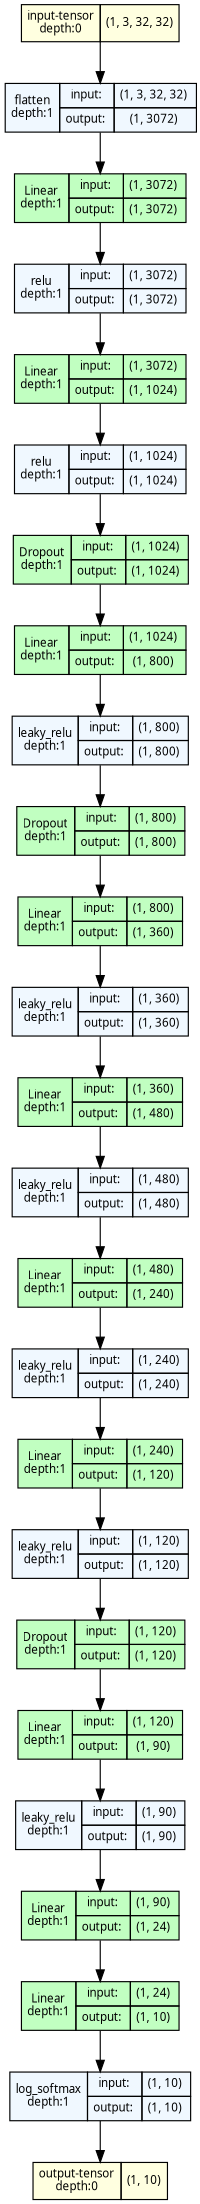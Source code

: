 strict digraph model {
	graph [ordering=in rankdir=TB size="14.7,14.7"]
	node [align=left fontname="Linux libertine" fontsize=10 height=0.2 margin=0 ranksep=0.1 shape=plaintext style=filled]
	edge [fontsize=10]
	0 [label=<
                    <TABLE BORDER="0" CELLBORDER="1"
                    CELLSPACING="0" CELLPADDING="4">
                        <TR><TD>input-tensor<BR/>depth:0</TD><TD>(1, 3, 32, 32)</TD></TR>
                    </TABLE>> fillcolor=lightyellow]
	1 [label=<
                    <TABLE BORDER="0" CELLBORDER="1"
                    CELLSPACING="0" CELLPADDING="4">
                    <TR>
                        <TD ROWSPAN="2">flatten<BR/>depth:1</TD>
                        <TD COLSPAN="2">input:</TD>
                        <TD COLSPAN="2">(1, 3, 32, 32) </TD>
                    </TR>
                    <TR>
                        <TD COLSPAN="2">output: </TD>
                        <TD COLSPAN="2">(1, 3072) </TD>
                    </TR>
                    </TABLE>> fillcolor=aliceblue]
	2 [label=<
                    <TABLE BORDER="0" CELLBORDER="1"
                    CELLSPACING="0" CELLPADDING="4">
                    <TR>
                        <TD ROWSPAN="2">Linear<BR/>depth:1</TD>
                        <TD COLSPAN="2">input:</TD>
                        <TD COLSPAN="2">(1, 3072) </TD>
                    </TR>
                    <TR>
                        <TD COLSPAN="2">output: </TD>
                        <TD COLSPAN="2">(1, 3072) </TD>
                    </TR>
                    </TABLE>> fillcolor=darkseagreen1]
	3 [label=<
                    <TABLE BORDER="0" CELLBORDER="1"
                    CELLSPACING="0" CELLPADDING="4">
                    <TR>
                        <TD ROWSPAN="2">relu<BR/>depth:1</TD>
                        <TD COLSPAN="2">input:</TD>
                        <TD COLSPAN="2">(1, 3072) </TD>
                    </TR>
                    <TR>
                        <TD COLSPAN="2">output: </TD>
                        <TD COLSPAN="2">(1, 3072) </TD>
                    </TR>
                    </TABLE>> fillcolor=aliceblue]
	4 [label=<
                    <TABLE BORDER="0" CELLBORDER="1"
                    CELLSPACING="0" CELLPADDING="4">
                    <TR>
                        <TD ROWSPAN="2">Linear<BR/>depth:1</TD>
                        <TD COLSPAN="2">input:</TD>
                        <TD COLSPAN="2">(1, 3072) </TD>
                    </TR>
                    <TR>
                        <TD COLSPAN="2">output: </TD>
                        <TD COLSPAN="2">(1, 1024) </TD>
                    </TR>
                    </TABLE>> fillcolor=darkseagreen1]
	5 [label=<
                    <TABLE BORDER="0" CELLBORDER="1"
                    CELLSPACING="0" CELLPADDING="4">
                    <TR>
                        <TD ROWSPAN="2">relu<BR/>depth:1</TD>
                        <TD COLSPAN="2">input:</TD>
                        <TD COLSPAN="2">(1, 1024) </TD>
                    </TR>
                    <TR>
                        <TD COLSPAN="2">output: </TD>
                        <TD COLSPAN="2">(1, 1024) </TD>
                    </TR>
                    </TABLE>> fillcolor=aliceblue]
	6 [label=<
                    <TABLE BORDER="0" CELLBORDER="1"
                    CELLSPACING="0" CELLPADDING="4">
                    <TR>
                        <TD ROWSPAN="2">Dropout<BR/>depth:1</TD>
                        <TD COLSPAN="2">input:</TD>
                        <TD COLSPAN="2">(1, 1024) </TD>
                    </TR>
                    <TR>
                        <TD COLSPAN="2">output: </TD>
                        <TD COLSPAN="2">(1, 1024) </TD>
                    </TR>
                    </TABLE>> fillcolor=darkseagreen1]
	7 [label=<
                    <TABLE BORDER="0" CELLBORDER="1"
                    CELLSPACING="0" CELLPADDING="4">
                    <TR>
                        <TD ROWSPAN="2">Linear<BR/>depth:1</TD>
                        <TD COLSPAN="2">input:</TD>
                        <TD COLSPAN="2">(1, 1024) </TD>
                    </TR>
                    <TR>
                        <TD COLSPAN="2">output: </TD>
                        <TD COLSPAN="2">(1, 800) </TD>
                    </TR>
                    </TABLE>> fillcolor=darkseagreen1]
	8 [label=<
                    <TABLE BORDER="0" CELLBORDER="1"
                    CELLSPACING="0" CELLPADDING="4">
                    <TR>
                        <TD ROWSPAN="2">leaky_relu<BR/>depth:1</TD>
                        <TD COLSPAN="2">input:</TD>
                        <TD COLSPAN="2">(1, 800) </TD>
                    </TR>
                    <TR>
                        <TD COLSPAN="2">output: </TD>
                        <TD COLSPAN="2">(1, 800) </TD>
                    </TR>
                    </TABLE>> fillcolor=aliceblue]
	9 [label=<
                    <TABLE BORDER="0" CELLBORDER="1"
                    CELLSPACING="0" CELLPADDING="4">
                    <TR>
                        <TD ROWSPAN="2">Dropout<BR/>depth:1</TD>
                        <TD COLSPAN="2">input:</TD>
                        <TD COLSPAN="2">(1, 800) </TD>
                    </TR>
                    <TR>
                        <TD COLSPAN="2">output: </TD>
                        <TD COLSPAN="2">(1, 800) </TD>
                    </TR>
                    </TABLE>> fillcolor=darkseagreen1]
	10 [label=<
                    <TABLE BORDER="0" CELLBORDER="1"
                    CELLSPACING="0" CELLPADDING="4">
                    <TR>
                        <TD ROWSPAN="2">Linear<BR/>depth:1</TD>
                        <TD COLSPAN="2">input:</TD>
                        <TD COLSPAN="2">(1, 800) </TD>
                    </TR>
                    <TR>
                        <TD COLSPAN="2">output: </TD>
                        <TD COLSPAN="2">(1, 360) </TD>
                    </TR>
                    </TABLE>> fillcolor=darkseagreen1]
	11 [label=<
                    <TABLE BORDER="0" CELLBORDER="1"
                    CELLSPACING="0" CELLPADDING="4">
                    <TR>
                        <TD ROWSPAN="2">leaky_relu<BR/>depth:1</TD>
                        <TD COLSPAN="2">input:</TD>
                        <TD COLSPAN="2">(1, 360) </TD>
                    </TR>
                    <TR>
                        <TD COLSPAN="2">output: </TD>
                        <TD COLSPAN="2">(1, 360) </TD>
                    </TR>
                    </TABLE>> fillcolor=aliceblue]
	12 [label=<
                    <TABLE BORDER="0" CELLBORDER="1"
                    CELLSPACING="0" CELLPADDING="4">
                    <TR>
                        <TD ROWSPAN="2">Linear<BR/>depth:1</TD>
                        <TD COLSPAN="2">input:</TD>
                        <TD COLSPAN="2">(1, 360) </TD>
                    </TR>
                    <TR>
                        <TD COLSPAN="2">output: </TD>
                        <TD COLSPAN="2">(1, 480) </TD>
                    </TR>
                    </TABLE>> fillcolor=darkseagreen1]
	13 [label=<
                    <TABLE BORDER="0" CELLBORDER="1"
                    CELLSPACING="0" CELLPADDING="4">
                    <TR>
                        <TD ROWSPAN="2">leaky_relu<BR/>depth:1</TD>
                        <TD COLSPAN="2">input:</TD>
                        <TD COLSPAN="2">(1, 480) </TD>
                    </TR>
                    <TR>
                        <TD COLSPAN="2">output: </TD>
                        <TD COLSPAN="2">(1, 480) </TD>
                    </TR>
                    </TABLE>> fillcolor=aliceblue]
	14 [label=<
                    <TABLE BORDER="0" CELLBORDER="1"
                    CELLSPACING="0" CELLPADDING="4">
                    <TR>
                        <TD ROWSPAN="2">Linear<BR/>depth:1</TD>
                        <TD COLSPAN="2">input:</TD>
                        <TD COLSPAN="2">(1, 480) </TD>
                    </TR>
                    <TR>
                        <TD COLSPAN="2">output: </TD>
                        <TD COLSPAN="2">(1, 240) </TD>
                    </TR>
                    </TABLE>> fillcolor=darkseagreen1]
	15 [label=<
                    <TABLE BORDER="0" CELLBORDER="1"
                    CELLSPACING="0" CELLPADDING="4">
                    <TR>
                        <TD ROWSPAN="2">leaky_relu<BR/>depth:1</TD>
                        <TD COLSPAN="2">input:</TD>
                        <TD COLSPAN="2">(1, 240) </TD>
                    </TR>
                    <TR>
                        <TD COLSPAN="2">output: </TD>
                        <TD COLSPAN="2">(1, 240) </TD>
                    </TR>
                    </TABLE>> fillcolor=aliceblue]
	16 [label=<
                    <TABLE BORDER="0" CELLBORDER="1"
                    CELLSPACING="0" CELLPADDING="4">
                    <TR>
                        <TD ROWSPAN="2">Linear<BR/>depth:1</TD>
                        <TD COLSPAN="2">input:</TD>
                        <TD COLSPAN="2">(1, 240) </TD>
                    </TR>
                    <TR>
                        <TD COLSPAN="2">output: </TD>
                        <TD COLSPAN="2">(1, 120) </TD>
                    </TR>
                    </TABLE>> fillcolor=darkseagreen1]
	17 [label=<
                    <TABLE BORDER="0" CELLBORDER="1"
                    CELLSPACING="0" CELLPADDING="4">
                    <TR>
                        <TD ROWSPAN="2">leaky_relu<BR/>depth:1</TD>
                        <TD COLSPAN="2">input:</TD>
                        <TD COLSPAN="2">(1, 120) </TD>
                    </TR>
                    <TR>
                        <TD COLSPAN="2">output: </TD>
                        <TD COLSPAN="2">(1, 120) </TD>
                    </TR>
                    </TABLE>> fillcolor=aliceblue]
	18 [label=<
                    <TABLE BORDER="0" CELLBORDER="1"
                    CELLSPACING="0" CELLPADDING="4">
                    <TR>
                        <TD ROWSPAN="2">Dropout<BR/>depth:1</TD>
                        <TD COLSPAN="2">input:</TD>
                        <TD COLSPAN="2">(1, 120) </TD>
                    </TR>
                    <TR>
                        <TD COLSPAN="2">output: </TD>
                        <TD COLSPAN="2">(1, 120) </TD>
                    </TR>
                    </TABLE>> fillcolor=darkseagreen1]
	19 [label=<
                    <TABLE BORDER="0" CELLBORDER="1"
                    CELLSPACING="0" CELLPADDING="4">
                    <TR>
                        <TD ROWSPAN="2">Linear<BR/>depth:1</TD>
                        <TD COLSPAN="2">input:</TD>
                        <TD COLSPAN="2">(1, 120) </TD>
                    </TR>
                    <TR>
                        <TD COLSPAN="2">output: </TD>
                        <TD COLSPAN="2">(1, 90) </TD>
                    </TR>
                    </TABLE>> fillcolor=darkseagreen1]
	20 [label=<
                    <TABLE BORDER="0" CELLBORDER="1"
                    CELLSPACING="0" CELLPADDING="4">
                    <TR>
                        <TD ROWSPAN="2">leaky_relu<BR/>depth:1</TD>
                        <TD COLSPAN="2">input:</TD>
                        <TD COLSPAN="2">(1, 90) </TD>
                    </TR>
                    <TR>
                        <TD COLSPAN="2">output: </TD>
                        <TD COLSPAN="2">(1, 90) </TD>
                    </TR>
                    </TABLE>> fillcolor=aliceblue]
	21 [label=<
                    <TABLE BORDER="0" CELLBORDER="1"
                    CELLSPACING="0" CELLPADDING="4">
                    <TR>
                        <TD ROWSPAN="2">Linear<BR/>depth:1</TD>
                        <TD COLSPAN="2">input:</TD>
                        <TD COLSPAN="2">(1, 90) </TD>
                    </TR>
                    <TR>
                        <TD COLSPAN="2">output: </TD>
                        <TD COLSPAN="2">(1, 24) </TD>
                    </TR>
                    </TABLE>> fillcolor=darkseagreen1]
	22 [label=<
                    <TABLE BORDER="0" CELLBORDER="1"
                    CELLSPACING="0" CELLPADDING="4">
                    <TR>
                        <TD ROWSPAN="2">Linear<BR/>depth:1</TD>
                        <TD COLSPAN="2">input:</TD>
                        <TD COLSPAN="2">(1, 24) </TD>
                    </TR>
                    <TR>
                        <TD COLSPAN="2">output: </TD>
                        <TD COLSPAN="2">(1, 10) </TD>
                    </TR>
                    </TABLE>> fillcolor=darkseagreen1]
	23 [label=<
                    <TABLE BORDER="0" CELLBORDER="1"
                    CELLSPACING="0" CELLPADDING="4">
                    <TR>
                        <TD ROWSPAN="2">log_softmax<BR/>depth:1</TD>
                        <TD COLSPAN="2">input:</TD>
                        <TD COLSPAN="2">(1, 10) </TD>
                    </TR>
                    <TR>
                        <TD COLSPAN="2">output: </TD>
                        <TD COLSPAN="2">(1, 10) </TD>
                    </TR>
                    </TABLE>> fillcolor=aliceblue]
	24 [label=<
                    <TABLE BORDER="0" CELLBORDER="1"
                    CELLSPACING="0" CELLPADDING="4">
                        <TR><TD>output-tensor<BR/>depth:0</TD><TD>(1, 10)</TD></TR>
                    </TABLE>> fillcolor=lightyellow]
	0 -> 1
	1 -> 2
	2 -> 3
	3 -> 4
	4 -> 5
	5 -> 6
	6 -> 7
	7 -> 8
	8 -> 9
	9 -> 10
	10 -> 11
	11 -> 12
	12 -> 13
	13 -> 14
	14 -> 15
	15 -> 16
	16 -> 17
	17 -> 18
	18 -> 19
	19 -> 20
	20 -> 21
	21 -> 22
	22 -> 23
	23 -> 24
}
